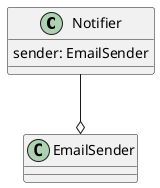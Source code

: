 @startuml
class Notifier {
    sender: EmailSender
}

class EmailSender

Notifier --o EmailSender
@enduml